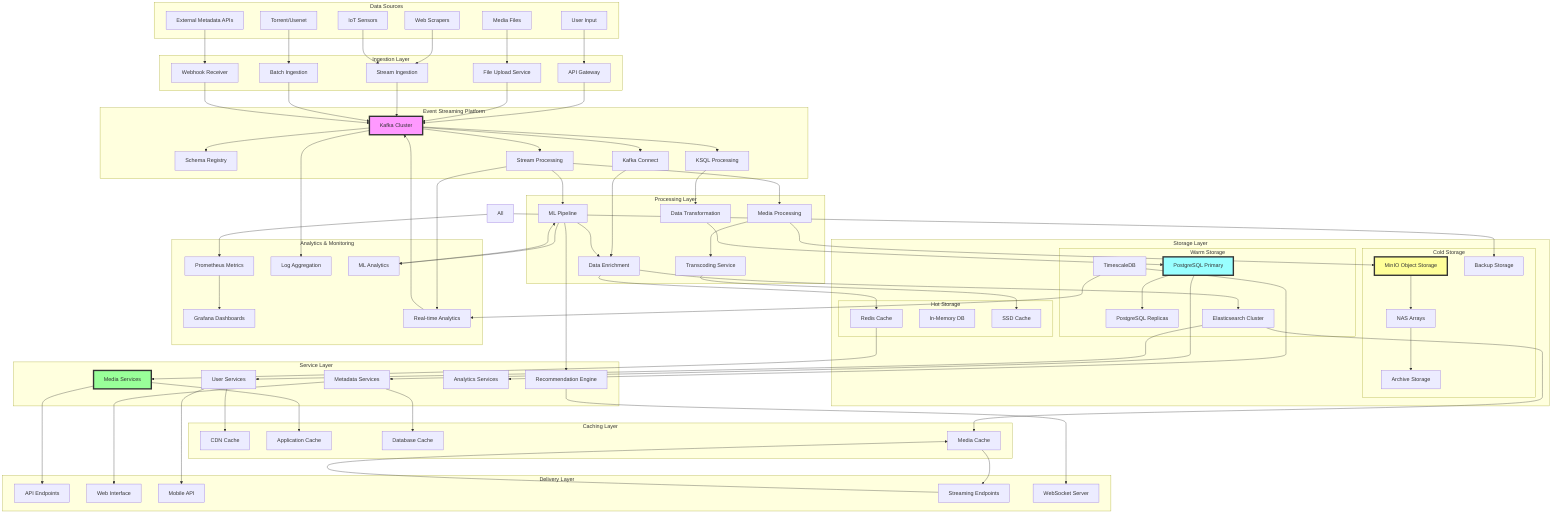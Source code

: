 graph TB
    subgraph "Data Sources"
        UserInput[User Input]
        MediaFiles[Media Files]
        Metadata[External Metadata APIs]
        Torrents[Torrent/Usenet]
        Scrapers[Web Scrapers]
        IoT[IoT Sensors]
    end

    subgraph "Ingestion Layer"
        APIGateway[API Gateway]
        FileUpload[File Upload Service]
        StreamIngestion[Stream Ingestion]
        BatchIngestion[Batch Ingestion]
        WebhookReceiver[Webhook Receiver]
    end

    subgraph "Event Streaming Platform"
        KafkaCluster[Kafka Cluster]
        SchemaRegistry[Schema Registry]
        KafkaConnect[Kafka Connect]
        KSQL[KSQL Processing]
        StreamProcessing[Stream Processing]
    end

    subgraph "Processing Layer"
        MediaProcessor[Media Processing]
        Transcoding[Transcoding Service]
        MLPipeline[ML Pipeline]
        DataTransform[Data Transformation]
        Enrichment[Data Enrichment]
    end

    subgraph "Storage Layer"
        subgraph "Hot Storage"
            RedisCache[Redis Cache]
            InMemoryDB[In-Memory DB]
            SSDCache[SSD Cache]
        end
        
        subgraph "Warm Storage"
            PostgresMain[PostgreSQL Primary]
            PostgresReplica[PostgreSQL Replicas]
            ElasticSearch[Elasticsearch Cluster]
            TimeSeries[TimescaleDB]
        end
        
        subgraph "Cold Storage"
            ObjectStorage[MinIO Object Storage]
            NASStorage[NAS Arrays]
            ArchiveStorage[Archive Storage]
            BackupStorage[Backup Storage]
        end
    end

    subgraph "Service Layer"
        MediaServices[Media Services]
        MetadataServices[Metadata Services]
        UserServices[User Services]
        AnalyticsServices[Analytics Services]
        RecommendationEngine[Recommendation Engine]
    end

    subgraph "Caching Layer"
        CDNCache[CDN Cache]
        ApplicationCache[Application Cache]
        DatabaseCache[Database Cache]
        MediaCache[Media Cache]
    end

    subgraph "Delivery Layer"
        APIEndpoints[API Endpoints]
        WebInterface[Web Interface]
        MobileAPI[Mobile API]
        StreamingEndpoints[Streaming Endpoints]
        WebSocketServer[WebSocket Server]
    end

    subgraph "Analytics & Monitoring"
        Prometheus[Prometheus Metrics]
        Grafana[Grafana Dashboards]
        LogAggregation[Log Aggregation]
        RealtimeAnalytics[Real-time Analytics]
        MLAnalytics[ML Analytics]
    end

    %% Data Flow Connections
    UserInput --> APIGateway
    MediaFiles --> FileUpload
    Metadata --> WebhookReceiver
    Torrents --> BatchIngestion
    Scrapers --> StreamIngestion
    IoT --> StreamIngestion

    APIGateway --> KafkaCluster
    FileUpload --> KafkaCluster
    StreamIngestion --> KafkaCluster
    BatchIngestion --> KafkaCluster
    WebhookReceiver --> KafkaCluster

    KafkaCluster --> SchemaRegistry
    KafkaCluster --> KSQL
    KafkaCluster --> StreamProcessing
    KafkaCluster --> KafkaConnect

    StreamProcessing --> MediaProcessor
    StreamProcessing --> MLPipeline
    KSQL --> DataTransform
    KafkaConnect --> Enrichment

    MediaProcessor --> Transcoding
    MLPipeline --> Enrichment
    DataTransform --> PostgresMain
    Enrichment --> ElasticSearch

    %% Storage Flow
    MediaProcessor --> ObjectStorage
    Transcoding --> SSDCache
    Enrichment --> RedisCache
    
    PostgresMain --> PostgresReplica
    ElasticSearch --> MediaCache
    TimeSeries --> RealtimeAnalytics
    
    ObjectStorage --> NASStorage
    NASStorage --> ArchiveStorage
    All --> BackupStorage

    %% Service Access
    RedisCache --> MediaServices
    PostgresMain --> MetadataServices
    ElasticSearch --> UserServices
    TimeSeries --> AnalyticsServices
    MLPipeline --> RecommendationEngine

    %% Caching Strategy
    MediaServices --> ApplicationCache
    MetadataServices --> DatabaseCache
    UserServices --> CDNCache
    StreamingEndpoints --> MediaCache

    %% Delivery
    MediaServices --> APIEndpoints
    MetadataServices --> WebInterface
    UserServices --> MobileAPI
    RecommendationEngine --> WebSocketServer
    MediaCache --> StreamingEndpoints

    %% Monitoring
    All --> Prometheus
    Prometheus --> Grafana
    KafkaCluster --> LogAggregation
    StreamProcessing --> RealtimeAnalytics
    MLPipeline --> MLAnalytics

    %% Feedback Loop
    RealtimeAnalytics --> KafkaCluster
    MLAnalytics --> MLPipeline

    style KafkaCluster fill:#f9f,stroke:#333,stroke-width:4px
    style PostgresMain fill:#9ff,stroke:#333,stroke-width:4px
    style ObjectStorage fill:#ff9,stroke:#333,stroke-width:4px
    style MediaServices fill:#9f9,stroke:#333,stroke-width:4px